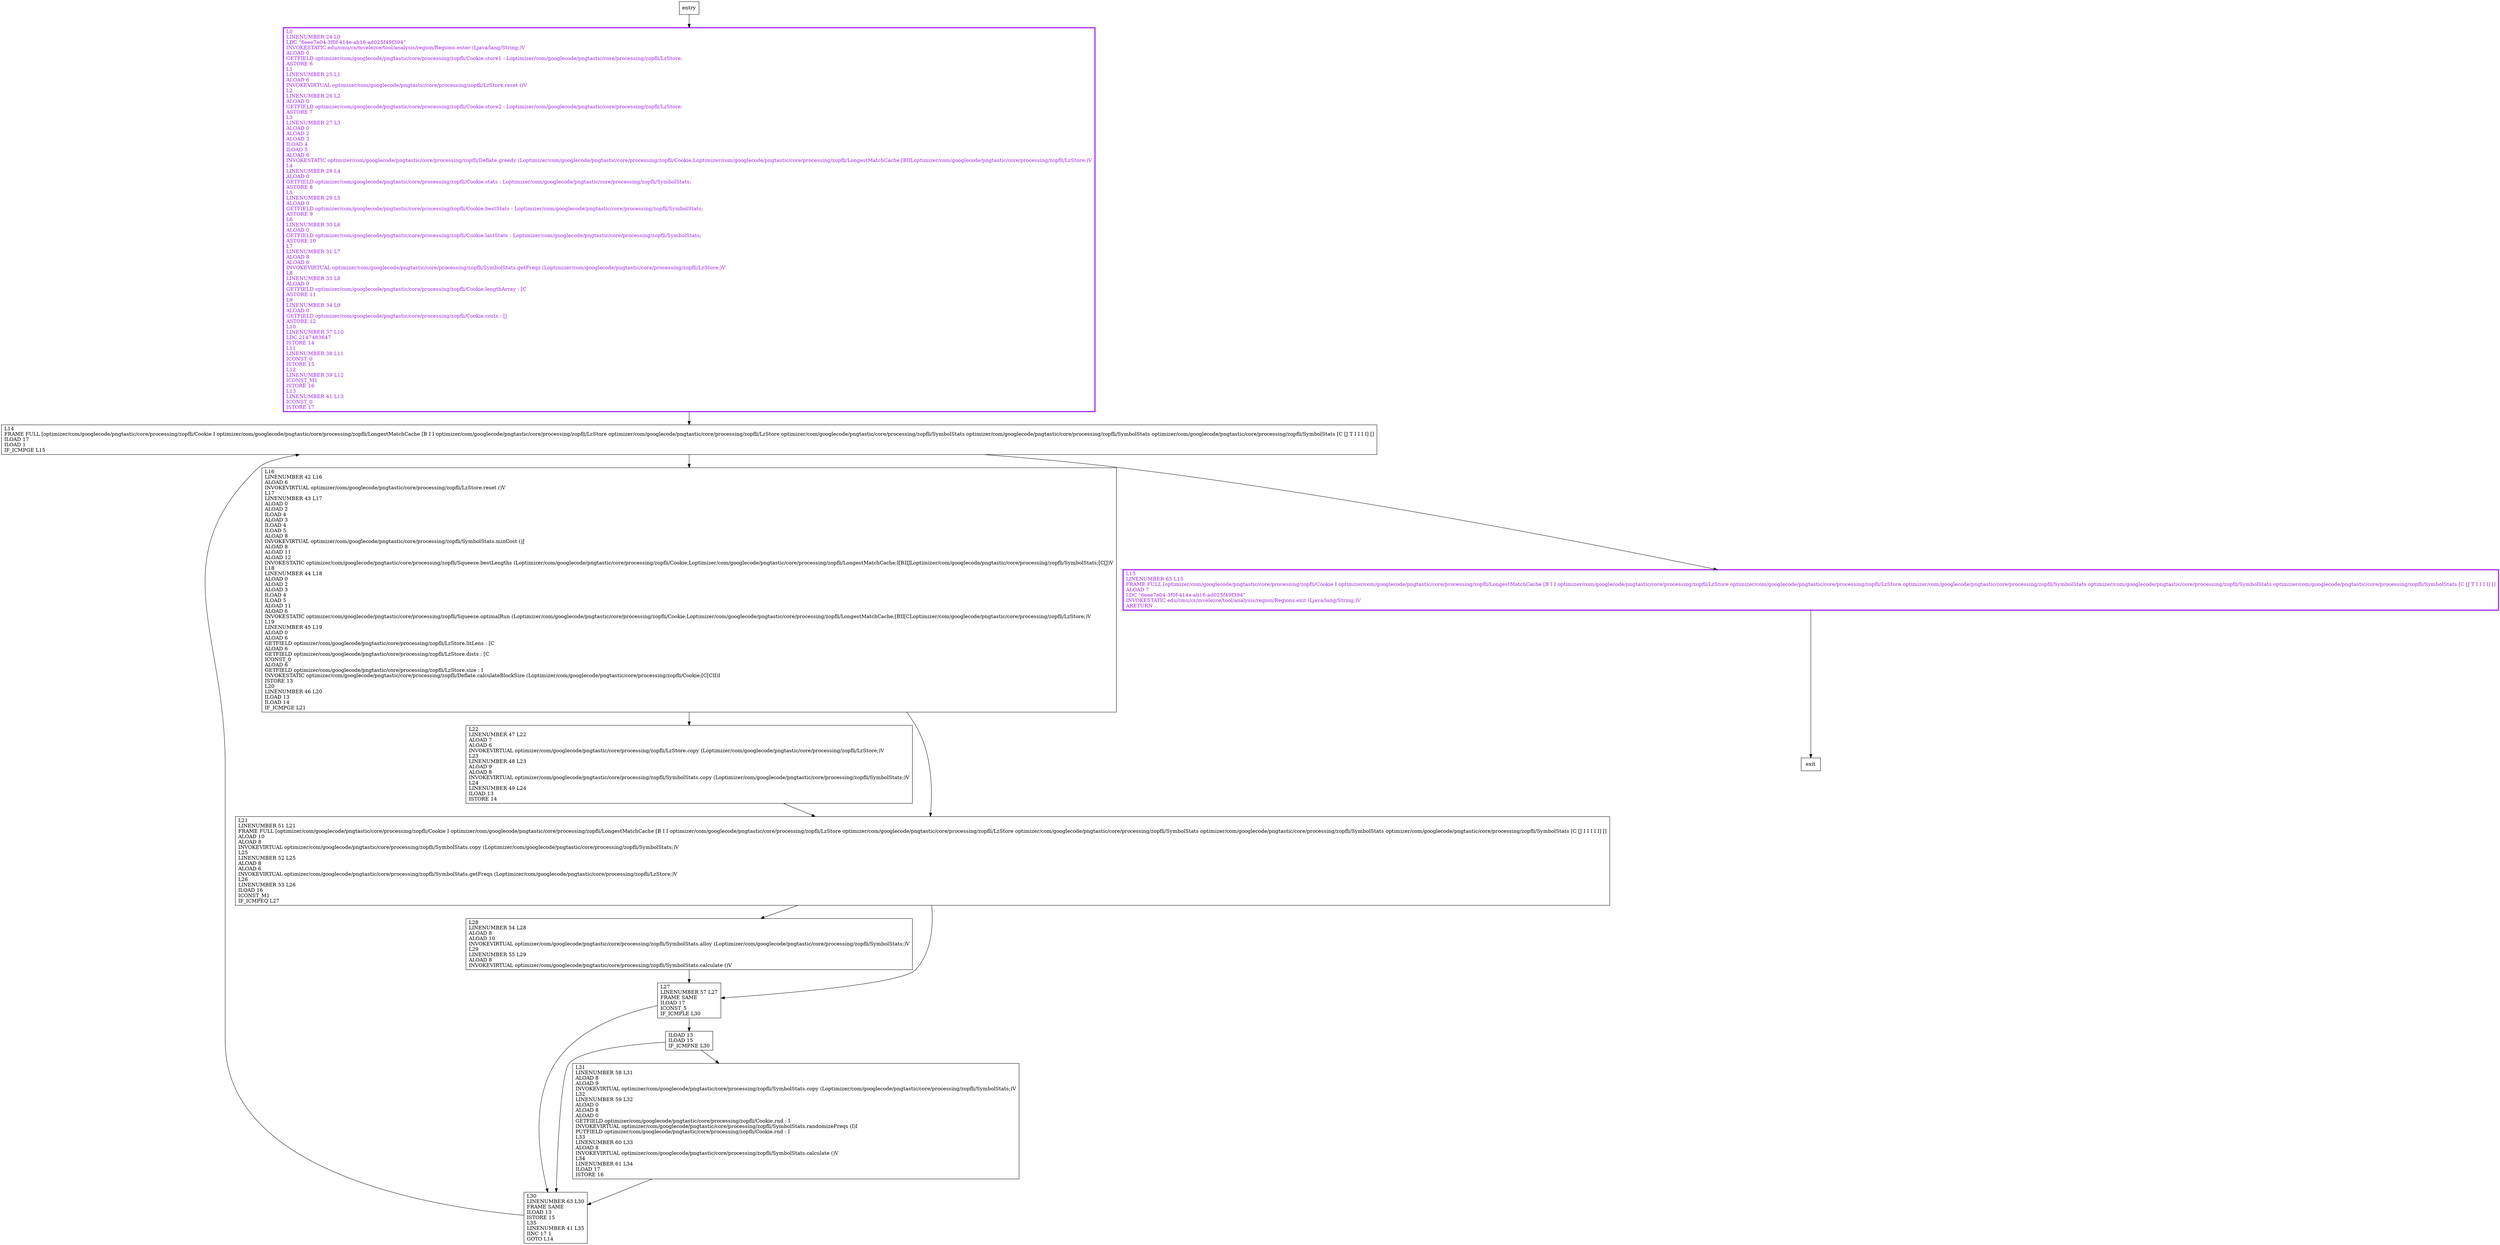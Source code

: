 digraph optimal {
node [shape=record];
16868310 [label="L0\lLINENUMBER 24 L0\lLDC \"6eee7e04-3f0f-414e-ab16-ad025f49f394\"\lINVOKESTATIC edu/cmu/cs/mvelezce/tool/analysis/region/Regions.enter (Ljava/lang/String;)V\lALOAD 0\lGETFIELD optimizer/com/googlecode/pngtastic/core/processing/zopfli/Cookie.store1 : Loptimizer/com/googlecode/pngtastic/core/processing/zopfli/LzStore;\lASTORE 6\lL1\lLINENUMBER 25 L1\lALOAD 6\lINVOKEVIRTUAL optimizer/com/googlecode/pngtastic/core/processing/zopfli/LzStore.reset ()V\lL2\lLINENUMBER 26 L2\lALOAD 0\lGETFIELD optimizer/com/googlecode/pngtastic/core/processing/zopfli/Cookie.store2 : Loptimizer/com/googlecode/pngtastic/core/processing/zopfli/LzStore;\lASTORE 7\lL3\lLINENUMBER 27 L3\lALOAD 0\lALOAD 2\lALOAD 3\lILOAD 4\lILOAD 5\lALOAD 6\lINVOKESTATIC optimizer/com/googlecode/pngtastic/core/processing/zopfli/Deflate.greedy (Loptimizer/com/googlecode/pngtastic/core/processing/zopfli/Cookie;Loptimizer/com/googlecode/pngtastic/core/processing/zopfli/LongestMatchCache;[BIILoptimizer/com/googlecode/pngtastic/core/processing/zopfli/LzStore;)V\lL4\lLINENUMBER 28 L4\lALOAD 0\lGETFIELD optimizer/com/googlecode/pngtastic/core/processing/zopfli/Cookie.stats : Loptimizer/com/googlecode/pngtastic/core/processing/zopfli/SymbolStats;\lASTORE 8\lL5\lLINENUMBER 29 L5\lALOAD 0\lGETFIELD optimizer/com/googlecode/pngtastic/core/processing/zopfli/Cookie.bestStats : Loptimizer/com/googlecode/pngtastic/core/processing/zopfli/SymbolStats;\lASTORE 9\lL6\lLINENUMBER 30 L6\lALOAD 0\lGETFIELD optimizer/com/googlecode/pngtastic/core/processing/zopfli/Cookie.lastStats : Loptimizer/com/googlecode/pngtastic/core/processing/zopfli/SymbolStats;\lASTORE 10\lL7\lLINENUMBER 31 L7\lALOAD 8\lALOAD 6\lINVOKEVIRTUAL optimizer/com/googlecode/pngtastic/core/processing/zopfli/SymbolStats.getFreqs (Loptimizer/com/googlecode/pngtastic/core/processing/zopfli/LzStore;)V\lL8\lLINENUMBER 33 L8\lALOAD 0\lGETFIELD optimizer/com/googlecode/pngtastic/core/processing/zopfli/Cookie.lengthArray : [C\lASTORE 11\lL9\lLINENUMBER 34 L9\lALOAD 0\lGETFIELD optimizer/com/googlecode/pngtastic/core/processing/zopfli/Cookie.costs : [J\lASTORE 12\lL10\lLINENUMBER 37 L10\lLDC 2147483647\lISTORE 14\lL11\lLINENUMBER 38 L11\lICONST_0\lISTORE 15\lL12\lLINENUMBER 39 L12\lICONST_M1\lISTORE 16\lL13\lLINENUMBER 41 L13\lICONST_0\lISTORE 17\l"];
1217875525 [label="L28\lLINENUMBER 54 L28\lALOAD 8\lALOAD 10\lINVOKEVIRTUAL optimizer/com/googlecode/pngtastic/core/processing/zopfli/SymbolStats.alloy (Loptimizer/com/googlecode/pngtastic/core/processing/zopfli/SymbolStats;)V\lL29\lLINENUMBER 55 L29\lALOAD 8\lINVOKEVIRTUAL optimizer/com/googlecode/pngtastic/core/processing/zopfli/SymbolStats.calculate ()V\l"];
1787079037 [label="L30\lLINENUMBER 63 L30\lFRAME SAME\lILOAD 13\lISTORE 15\lL35\lLINENUMBER 41 L35\lIINC 17 1\lGOTO L14\l"];
1353530305 [label="L31\lLINENUMBER 58 L31\lALOAD 8\lALOAD 9\lINVOKEVIRTUAL optimizer/com/googlecode/pngtastic/core/processing/zopfli/SymbolStats.copy (Loptimizer/com/googlecode/pngtastic/core/processing/zopfli/SymbolStats;)V\lL32\lLINENUMBER 59 L32\lALOAD 0\lALOAD 8\lALOAD 0\lGETFIELD optimizer/com/googlecode/pngtastic/core/processing/zopfli/Cookie.rnd : I\lINVOKEVIRTUAL optimizer/com/googlecode/pngtastic/core/processing/zopfli/SymbolStats.randomizeFreqs (I)I\lPUTFIELD optimizer/com/googlecode/pngtastic/core/processing/zopfli/Cookie.rnd : I\lL33\lLINENUMBER 60 L33\lALOAD 8\lINVOKEVIRTUAL optimizer/com/googlecode/pngtastic/core/processing/zopfli/SymbolStats.calculate ()V\lL34\lLINENUMBER 61 L34\lILOAD 17\lISTORE 16\l"];
1604002113 [label="L22\lLINENUMBER 47 L22\lALOAD 7\lALOAD 6\lINVOKEVIRTUAL optimizer/com/googlecode/pngtastic/core/processing/zopfli/LzStore.copy (Loptimizer/com/googlecode/pngtastic/core/processing/zopfli/LzStore;)V\lL23\lLINENUMBER 48 L23\lALOAD 9\lALOAD 8\lINVOKEVIRTUAL optimizer/com/googlecode/pngtastic/core/processing/zopfli/SymbolStats.copy (Loptimizer/com/googlecode/pngtastic/core/processing/zopfli/SymbolStats;)V\lL24\lLINENUMBER 49 L24\lILOAD 13\lISTORE 14\l"];
1813187653 [label="ILOAD 13\lILOAD 15\lIF_ICMPNE L30\l"];
1427040229 [label="L21\lLINENUMBER 51 L21\lFRAME FULL [optimizer/com/googlecode/pngtastic/core/processing/zopfli/Cookie I optimizer/com/googlecode/pngtastic/core/processing/zopfli/LongestMatchCache [B I I optimizer/com/googlecode/pngtastic/core/processing/zopfli/LzStore optimizer/com/googlecode/pngtastic/core/processing/zopfli/LzStore optimizer/com/googlecode/pngtastic/core/processing/zopfli/SymbolStats optimizer/com/googlecode/pngtastic/core/processing/zopfli/SymbolStats optimizer/com/googlecode/pngtastic/core/processing/zopfli/SymbolStats [C [J I I I I I] []\lALOAD 10\lALOAD 8\lINVOKEVIRTUAL optimizer/com/googlecode/pngtastic/core/processing/zopfli/SymbolStats.copy (Loptimizer/com/googlecode/pngtastic/core/processing/zopfli/SymbolStats;)V\lL25\lLINENUMBER 52 L25\lALOAD 8\lALOAD 6\lINVOKEVIRTUAL optimizer/com/googlecode/pngtastic/core/processing/zopfli/SymbolStats.getFreqs (Loptimizer/com/googlecode/pngtastic/core/processing/zopfli/LzStore;)V\lL26\lLINENUMBER 53 L26\lILOAD 16\lICONST_M1\lIF_ICMPEQ L27\l"];
38262958 [label="L27\lLINENUMBER 57 L27\lFRAME SAME\lILOAD 17\lICONST_5\lIF_ICMPLE L30\l"];
364639279 [label="L16\lLINENUMBER 42 L16\lALOAD 6\lINVOKEVIRTUAL optimizer/com/googlecode/pngtastic/core/processing/zopfli/LzStore.reset ()V\lL17\lLINENUMBER 43 L17\lALOAD 0\lALOAD 2\lILOAD 4\lALOAD 3\lILOAD 4\lILOAD 5\lALOAD 8\lINVOKEVIRTUAL optimizer/com/googlecode/pngtastic/core/processing/zopfli/SymbolStats.minCost ()J\lALOAD 8\lALOAD 11\lALOAD 12\lINVOKESTATIC optimizer/com/googlecode/pngtastic/core/processing/zopfli/Squeeze.bestLengths (Loptimizer/com/googlecode/pngtastic/core/processing/zopfli/Cookie;Loptimizer/com/googlecode/pngtastic/core/processing/zopfli/LongestMatchCache;I[BIIJLoptimizer/com/googlecode/pngtastic/core/processing/zopfli/SymbolStats;[C[J)V\lL18\lLINENUMBER 44 L18\lALOAD 0\lALOAD 2\lALOAD 3\lILOAD 4\lILOAD 5\lALOAD 11\lALOAD 6\lINVOKESTATIC optimizer/com/googlecode/pngtastic/core/processing/zopfli/Squeeze.optimalRun (Loptimizer/com/googlecode/pngtastic/core/processing/zopfli/Cookie;Loptimizer/com/googlecode/pngtastic/core/processing/zopfli/LongestMatchCache;[BII[CLoptimizer/com/googlecode/pngtastic/core/processing/zopfli/LzStore;)V\lL19\lLINENUMBER 45 L19\lALOAD 0\lALOAD 6\lGETFIELD optimizer/com/googlecode/pngtastic/core/processing/zopfli/LzStore.litLens : [C\lALOAD 6\lGETFIELD optimizer/com/googlecode/pngtastic/core/processing/zopfli/LzStore.dists : [C\lICONST_0\lALOAD 6\lGETFIELD optimizer/com/googlecode/pngtastic/core/processing/zopfli/LzStore.size : I\lINVOKESTATIC optimizer/com/googlecode/pngtastic/core/processing/zopfli/Deflate.calculateBlockSize (Loptimizer/com/googlecode/pngtastic/core/processing/zopfli/Cookie;[C[CII)I\lISTORE 13\lL20\lLINENUMBER 46 L20\lILOAD 13\lILOAD 14\lIF_ICMPGE L21\l"];
769530879 [label="L15\lLINENUMBER 65 L15\lFRAME FULL [optimizer/com/googlecode/pngtastic/core/processing/zopfli/Cookie I optimizer/com/googlecode/pngtastic/core/processing/zopfli/LongestMatchCache [B I I optimizer/com/googlecode/pngtastic/core/processing/zopfli/LzStore optimizer/com/googlecode/pngtastic/core/processing/zopfli/LzStore optimizer/com/googlecode/pngtastic/core/processing/zopfli/SymbolStats optimizer/com/googlecode/pngtastic/core/processing/zopfli/SymbolStats optimizer/com/googlecode/pngtastic/core/processing/zopfli/SymbolStats [C [J T I I I I] []\lALOAD 7\lLDC \"6eee7e04-3f0f-414e-ab16-ad025f49f394\"\lINVOKESTATIC edu/cmu/cs/mvelezce/tool/analysis/region/Regions.exit (Ljava/lang/String;)V\lARETURN\l"];
574268151 [label="L14\lFRAME FULL [optimizer/com/googlecode/pngtastic/core/processing/zopfli/Cookie I optimizer/com/googlecode/pngtastic/core/processing/zopfli/LongestMatchCache [B I I optimizer/com/googlecode/pngtastic/core/processing/zopfli/LzStore optimizer/com/googlecode/pngtastic/core/processing/zopfli/LzStore optimizer/com/googlecode/pngtastic/core/processing/zopfli/SymbolStats optimizer/com/googlecode/pngtastic/core/processing/zopfli/SymbolStats optimizer/com/googlecode/pngtastic/core/processing/zopfli/SymbolStats [C [J T I I I I] []\lILOAD 17\lILOAD 1\lIF_ICMPGE L15\l"];
entry;
exit;
1217875525 -> 38262958;
1787079037 -> 574268151;
1353530305 -> 1787079037;
1813187653 -> 1787079037;
1813187653 -> 1353530305;
38262958 -> 1787079037;
38262958 -> 1813187653;
769530879 -> exit;
entry -> 16868310;
16868310 -> 574268151;
1604002113 -> 1427040229;
1427040229 -> 1217875525;
1427040229 -> 38262958;
364639279 -> 1604002113;
364639279 -> 1427040229;
574268151 -> 364639279;
574268151 -> 769530879;
16868310[fontcolor="purple", penwidth=3, color="purple"];
769530879[fontcolor="purple", penwidth=3, color="purple"];
}
